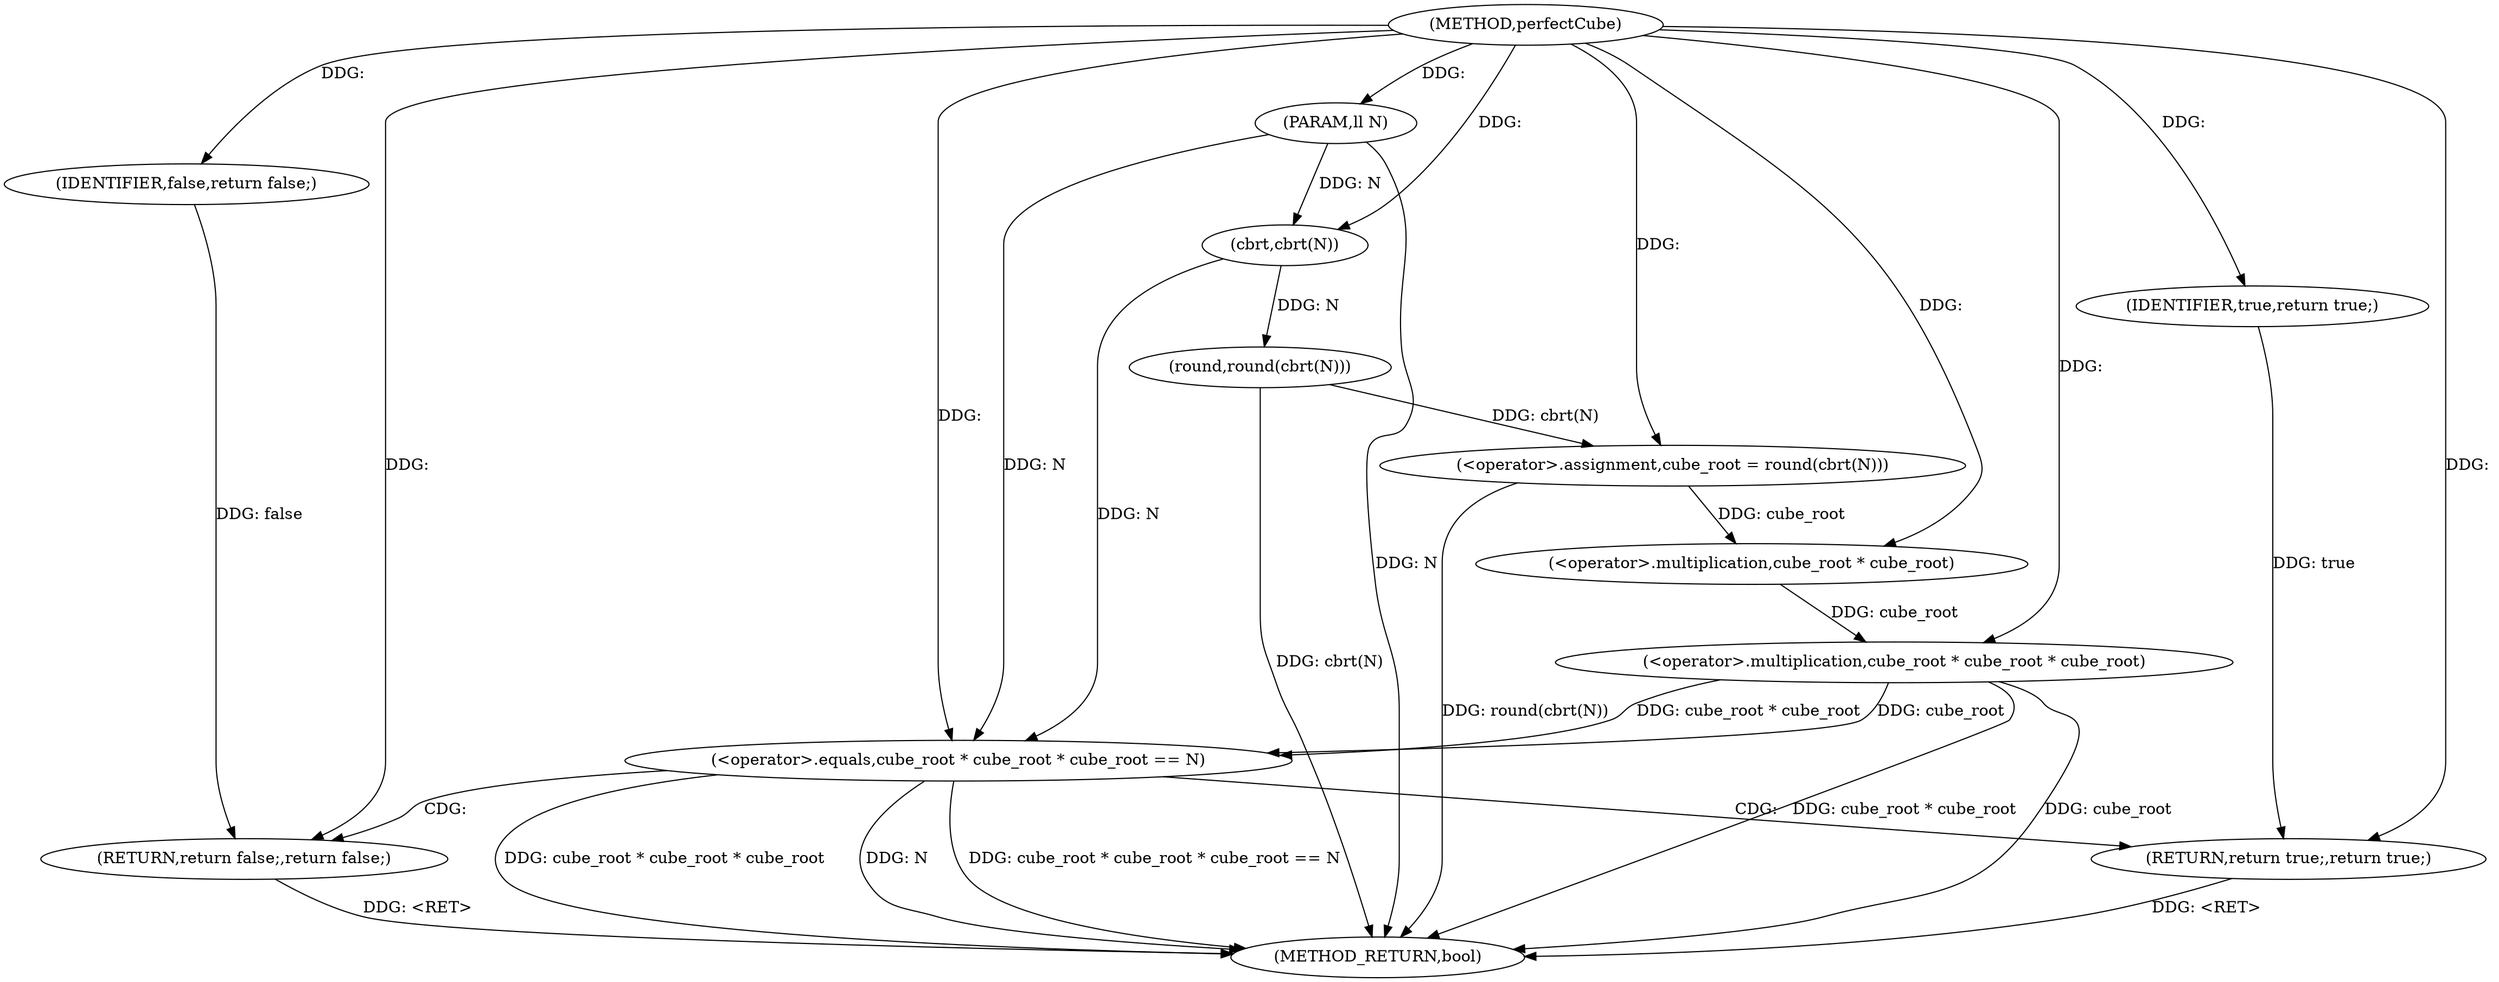 digraph "perfectCube" {  
"1000334" [label = "(METHOD,perfectCube)" ]
"1000356" [label = "(METHOD_RETURN,bool)" ]
"1000335" [label = "(PARAM,ll N)" ]
"1000338" [label = "(<operator>.assignment,cube_root = round(cbrt(N)))" ]
"1000354" [label = "(RETURN,return false;,return false;)" ]
"1000344" [label = "(<operator>.equals,cube_root * cube_root * cube_root == N)" ]
"1000355" [label = "(IDENTIFIER,false,return false;)" ]
"1000340" [label = "(round,round(cbrt(N)))" ]
"1000352" [label = "(RETURN,return true;,return true;)" ]
"1000341" [label = "(cbrt,cbrt(N))" ]
"1000345" [label = "(<operator>.multiplication,cube_root * cube_root * cube_root)" ]
"1000353" [label = "(IDENTIFIER,true,return true;)" ]
"1000347" [label = "(<operator>.multiplication,cube_root * cube_root)" ]
  "1000335" -> "1000356"  [ label = "DDG: N"] 
  "1000340" -> "1000356"  [ label = "DDG: cbrt(N)"] 
  "1000338" -> "1000356"  [ label = "DDG: round(cbrt(N))"] 
  "1000345" -> "1000356"  [ label = "DDG: cube_root"] 
  "1000345" -> "1000356"  [ label = "DDG: cube_root * cube_root"] 
  "1000344" -> "1000356"  [ label = "DDG: cube_root * cube_root * cube_root"] 
  "1000344" -> "1000356"  [ label = "DDG: N"] 
  "1000344" -> "1000356"  [ label = "DDG: cube_root * cube_root * cube_root == N"] 
  "1000352" -> "1000356"  [ label = "DDG: <RET>"] 
  "1000354" -> "1000356"  [ label = "DDG: <RET>"] 
  "1000334" -> "1000335"  [ label = "DDG: "] 
  "1000340" -> "1000338"  [ label = "DDG: cbrt(N)"] 
  "1000355" -> "1000354"  [ label = "DDG: false"] 
  "1000334" -> "1000354"  [ label = "DDG: "] 
  "1000334" -> "1000338"  [ label = "DDG: "] 
  "1000334" -> "1000355"  [ label = "DDG: "] 
  "1000341" -> "1000340"  [ label = "DDG: N"] 
  "1000345" -> "1000344"  [ label = "DDG: cube_root * cube_root"] 
  "1000345" -> "1000344"  [ label = "DDG: cube_root"] 
  "1000341" -> "1000344"  [ label = "DDG: N"] 
  "1000335" -> "1000344"  [ label = "DDG: N"] 
  "1000334" -> "1000344"  [ label = "DDG: "] 
  "1000353" -> "1000352"  [ label = "DDG: true"] 
  "1000334" -> "1000352"  [ label = "DDG: "] 
  "1000335" -> "1000341"  [ label = "DDG: N"] 
  "1000334" -> "1000341"  [ label = "DDG: "] 
  "1000347" -> "1000345"  [ label = "DDG: cube_root"] 
  "1000334" -> "1000345"  [ label = "DDG: "] 
  "1000334" -> "1000353"  [ label = "DDG: "] 
  "1000338" -> "1000347"  [ label = "DDG: cube_root"] 
  "1000334" -> "1000347"  [ label = "DDG: "] 
  "1000344" -> "1000352"  [ label = "CDG: "] 
  "1000344" -> "1000354"  [ label = "CDG: "] 
}
